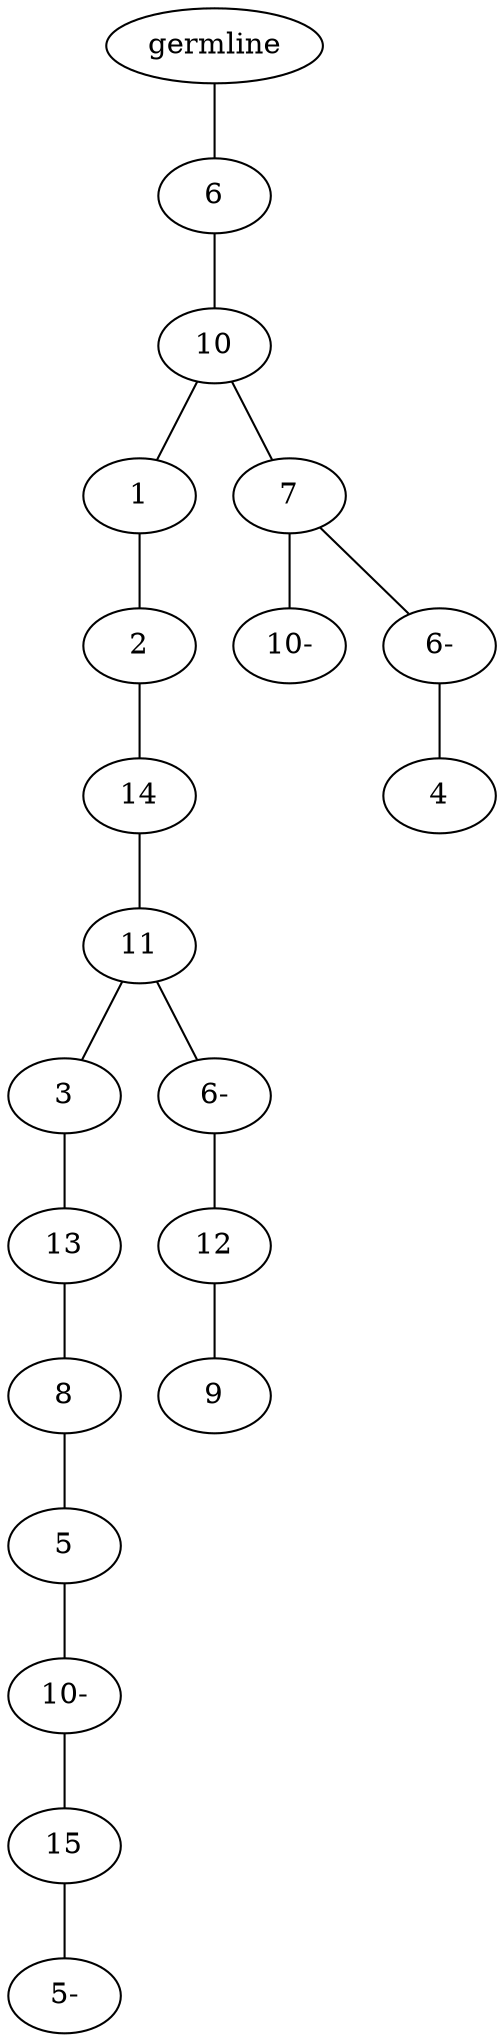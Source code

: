 graph tree {
    "140521820384128" [label="germline"];
    "140521820414064" [label="6"];
    "140521820415360" [label="10"];
    "140521820416080" [label="1"];
    "140521820417232" [label="2"];
    "140521820417952" [label="14"];
    "140521820356816" [label="11"];
    "140521820357200" [label="3"];
    "140521820357488" [label="13"];
    "140521820416848" [label="8"];
    "140521820416464" [label="5"];
    "140521820416752" [label="10-"];
    "140521820417184" [label="15"];
    "140521820417472" [label="5-"];
    "140521820358016" [label="6-"];
    "140521820357296" [label="12"];
    "140521820359888" [label="9"];
    "140521820418000" [label="7"];
    "140521820417136" [label="10-"];
    "140521820357152" [label="6-"];
    "140521820359792" [label="4"];
    "140521820384128" -- "140521820414064";
    "140521820414064" -- "140521820415360";
    "140521820415360" -- "140521820416080";
    "140521820415360" -- "140521820418000";
    "140521820416080" -- "140521820417232";
    "140521820417232" -- "140521820417952";
    "140521820417952" -- "140521820356816";
    "140521820356816" -- "140521820357200";
    "140521820356816" -- "140521820358016";
    "140521820357200" -- "140521820357488";
    "140521820357488" -- "140521820416848";
    "140521820416848" -- "140521820416464";
    "140521820416464" -- "140521820416752";
    "140521820416752" -- "140521820417184";
    "140521820417184" -- "140521820417472";
    "140521820358016" -- "140521820357296";
    "140521820357296" -- "140521820359888";
    "140521820418000" -- "140521820417136";
    "140521820418000" -- "140521820357152";
    "140521820357152" -- "140521820359792";
}
